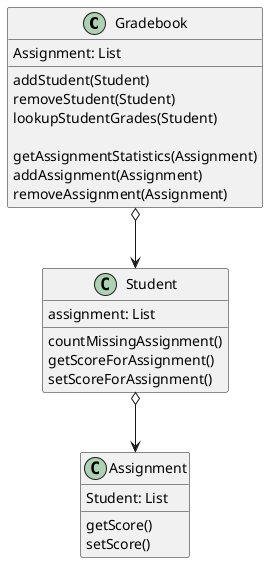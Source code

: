 @startuml
'https://plantuml.com/class-diagram

class Gradebook{
    Assignment: List

    addStudent(Student)
    removeStudent(Student)
    lookupStudentGrades(Student)

    getAssignmentStatistics(Assignment)
    addAssignment(Assignment)
    removeAssignment(Assignment)
}

class Assignment {
    Student: List

    getScore()
    setScore()
}

class Student{
    assignment: List

    countMissingAssignment()
    getScoreForAssignment()
    setScoreForAssignment()
}



Gradebook o--> Student
Student o--> Assignment

@enduml